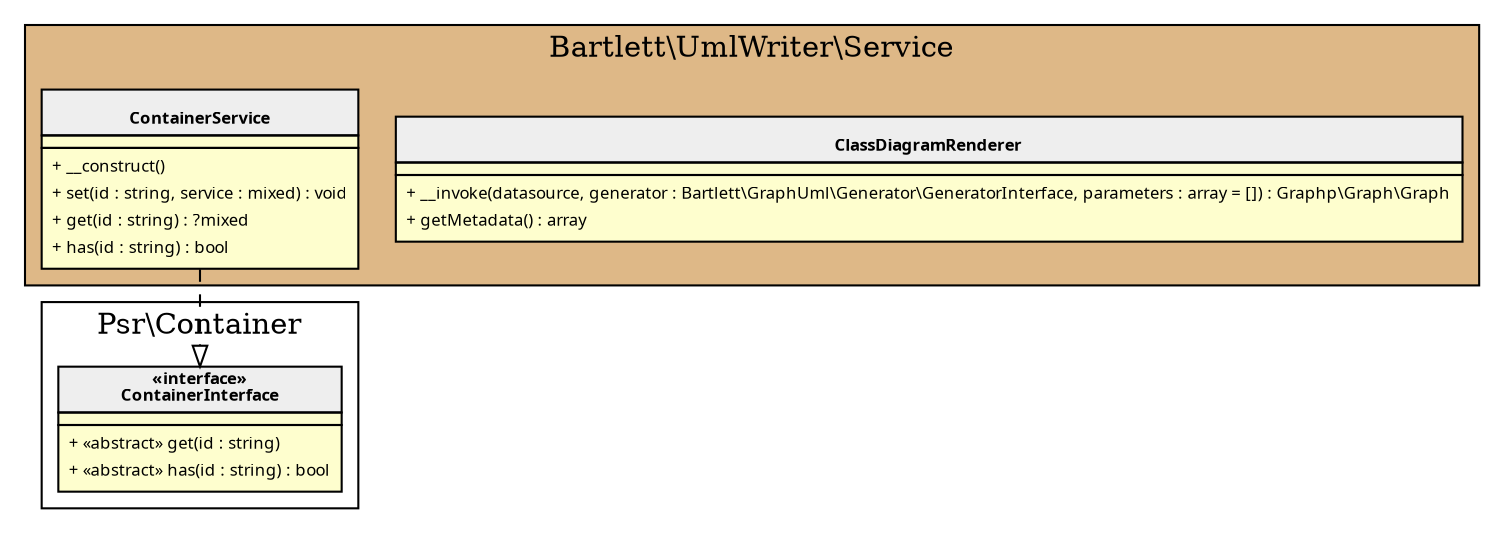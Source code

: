 digraph {
  graph [name="G" overlap="false" rankdir="TB" bgcolor="transparent"]
  node [fontname="Verdana" fontsize=8 shape="none" margin=0 fillcolor="#FEFECE" style="filled"]
  edge [fontname="Verdana" fontsize=8]
  subgraph cluster_0 {
    graph [bgcolor="BurlyWood"]
    label = "Bartlett\\UmlWriter\\Service"
    "Bartlett\\UmlWriter\\Service\\ClassDiagramRenderer" [shape="none" label=<
<table cellspacing="0" border="0" cellborder="1">
    <tr><td bgcolor="#eeeeee"><b><br/>ClassDiagramRenderer</b></td></tr>
    <tr><td></td></tr>
    <tr><td><table border="0" cellspacing="0" cellpadding="2">
    <tr><td align="left">+ __invoke(datasource, generator : Bartlett\\GraphUml\\Generator\\GeneratorInterface, parameters : array = []) : Graphp\\Graph\\Graph</td></tr>
    <tr><td align="left">+ getMetadata() : array</td></tr>
</table></td></tr>
</table>>]
    "Bartlett\\UmlWriter\\Service\\ContainerService" [shape="none" label=<
<table cellspacing="0" border="0" cellborder="1">
    <tr><td bgcolor="#eeeeee"><b><br/>ContainerService</b></td></tr>
    <tr><td></td></tr>
    <tr><td><table border="0" cellspacing="0" cellpadding="2">
    <tr><td align="left">+ __construct()</td></tr>
    <tr><td align="left">+ set(id : string, service : mixed) : void</td></tr>
    <tr><td align="left">+ get(id : string) : ?mixed</td></tr>
    <tr><td align="left">+ has(id : string) : bool</td></tr>
</table></td></tr>
</table>>]
  }
  subgraph cluster_1 {
    label = "Psr\\Container"
    "Psr\\Container\\ContainerInterface" [shape="none" label=<
<table cellspacing="0" border="0" cellborder="1">
    <tr><td bgcolor="#eeeeee"><b>«interface»<br/>ContainerInterface</b></td></tr>
    <tr><td></td></tr>
    <tr><td><table border="0" cellspacing="0" cellpadding="2">
    <tr><td align="left">+ «abstract» get(id : string)</td></tr>
    <tr><td align="left">+ «abstract» has(id : string) : bool</td></tr>
</table></td></tr>
</table>>]
  }
  "Bartlett\\UmlWriter\\Service\\ContainerService" -> "Psr\\Container\\ContainerInterface" [arrowhead="empty" style="dashed"]
}
